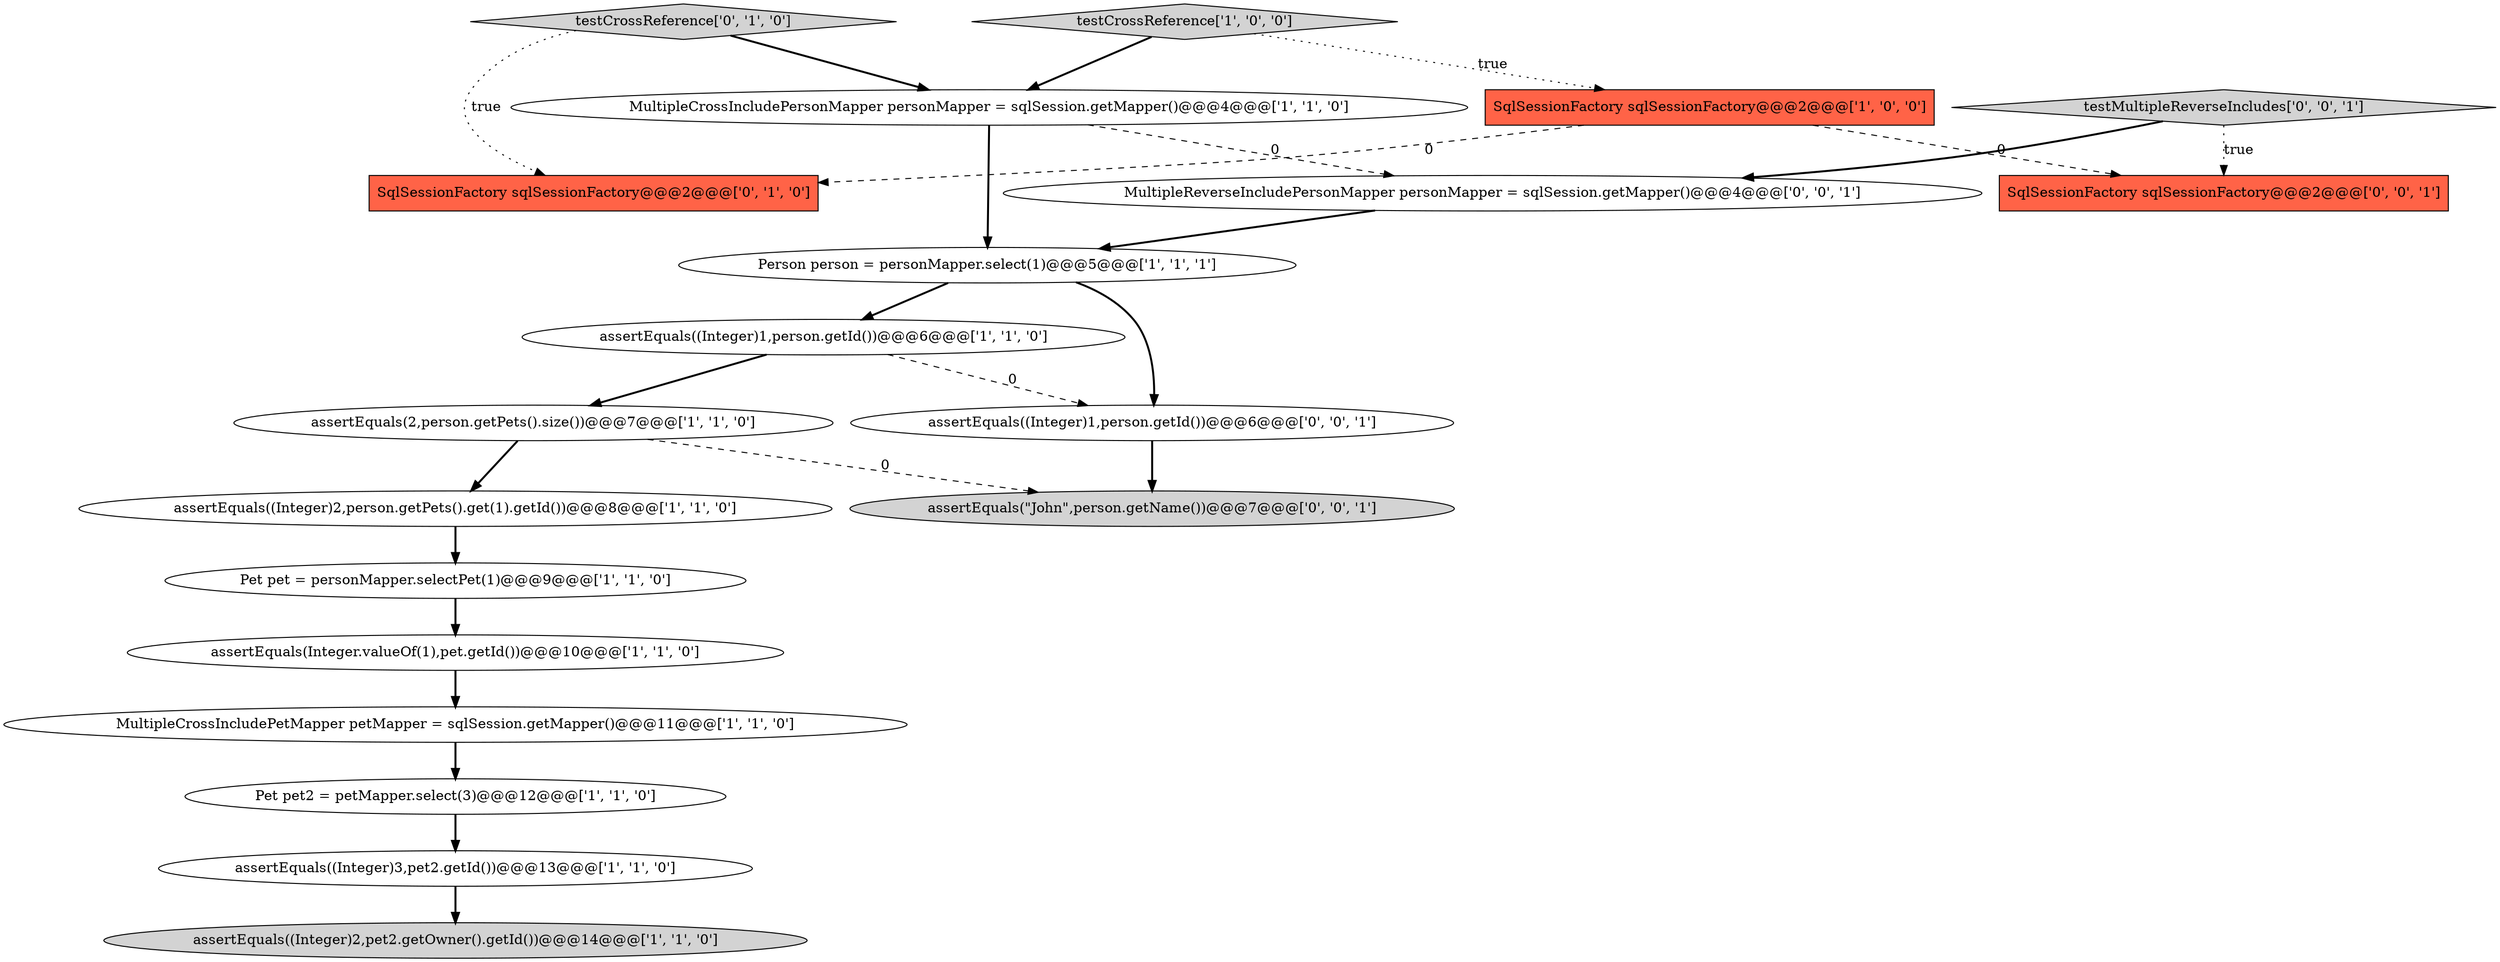 digraph {
14 [style = filled, label = "SqlSessionFactory sqlSessionFactory@@@2@@@['0', '1', '0']", fillcolor = tomato, shape = box image = "AAA1AAABBB2BBB"];
2 [style = filled, label = "assertEquals((Integer)1,person.getId())@@@6@@@['1', '1', '0']", fillcolor = white, shape = ellipse image = "AAA0AAABBB1BBB"];
6 [style = filled, label = "MultipleCrossIncludePersonMapper personMapper = sqlSession.getMapper()@@@4@@@['1', '1', '0']", fillcolor = white, shape = ellipse image = "AAA0AAABBB1BBB"];
16 [style = filled, label = "assertEquals((Integer)1,person.getId())@@@6@@@['0', '0', '1']", fillcolor = white, shape = ellipse image = "AAA0AAABBB3BBB"];
7 [style = filled, label = "Pet pet2 = petMapper.select(3)@@@12@@@['1', '1', '0']", fillcolor = white, shape = ellipse image = "AAA0AAABBB1BBB"];
17 [style = filled, label = "testMultipleReverseIncludes['0', '0', '1']", fillcolor = lightgray, shape = diamond image = "AAA0AAABBB3BBB"];
1 [style = filled, label = "assertEquals((Integer)2,pet2.getOwner().getId())@@@14@@@['1', '1', '0']", fillcolor = lightgray, shape = ellipse image = "AAA0AAABBB1BBB"];
11 [style = filled, label = "assertEquals(Integer.valueOf(1),pet.getId())@@@10@@@['1', '1', '0']", fillcolor = white, shape = ellipse image = "AAA0AAABBB1BBB"];
13 [style = filled, label = "testCrossReference['0', '1', '0']", fillcolor = lightgray, shape = diamond image = "AAA0AAABBB2BBB"];
15 [style = filled, label = "assertEquals(\"John\",person.getName())@@@7@@@['0', '0', '1']", fillcolor = lightgray, shape = ellipse image = "AAA0AAABBB3BBB"];
8 [style = filled, label = "assertEquals((Integer)2,person.getPets().get(1).getId())@@@8@@@['1', '1', '0']", fillcolor = white, shape = ellipse image = "AAA0AAABBB1BBB"];
9 [style = filled, label = "SqlSessionFactory sqlSessionFactory@@@2@@@['1', '0', '0']", fillcolor = tomato, shape = box image = "AAA1AAABBB1BBB"];
10 [style = filled, label = "Person person = personMapper.select(1)@@@5@@@['1', '1', '1']", fillcolor = white, shape = ellipse image = "AAA0AAABBB1BBB"];
12 [style = filled, label = "Pet pet = personMapper.selectPet(1)@@@9@@@['1', '1', '0']", fillcolor = white, shape = ellipse image = "AAA0AAABBB1BBB"];
0 [style = filled, label = "MultipleCrossIncludePetMapper petMapper = sqlSession.getMapper()@@@11@@@['1', '1', '0']", fillcolor = white, shape = ellipse image = "AAA0AAABBB1BBB"];
5 [style = filled, label = "assertEquals((Integer)3,pet2.getId())@@@13@@@['1', '1', '0']", fillcolor = white, shape = ellipse image = "AAA0AAABBB1BBB"];
18 [style = filled, label = "MultipleReverseIncludePersonMapper personMapper = sqlSession.getMapper()@@@4@@@['0', '0', '1']", fillcolor = white, shape = ellipse image = "AAA0AAABBB3BBB"];
4 [style = filled, label = "testCrossReference['1', '0', '0']", fillcolor = lightgray, shape = diamond image = "AAA0AAABBB1BBB"];
3 [style = filled, label = "assertEquals(2,person.getPets().size())@@@7@@@['1', '1', '0']", fillcolor = white, shape = ellipse image = "AAA0AAABBB1BBB"];
19 [style = filled, label = "SqlSessionFactory sqlSessionFactory@@@2@@@['0', '0', '1']", fillcolor = tomato, shape = box image = "AAA0AAABBB3BBB"];
16->15 [style = bold, label=""];
4->6 [style = bold, label=""];
2->3 [style = bold, label=""];
12->11 [style = bold, label=""];
0->7 [style = bold, label=""];
6->18 [style = dashed, label="0"];
9->19 [style = dashed, label="0"];
5->1 [style = bold, label=""];
7->5 [style = bold, label=""];
11->0 [style = bold, label=""];
9->14 [style = dashed, label="0"];
18->10 [style = bold, label=""];
10->16 [style = bold, label=""];
3->8 [style = bold, label=""];
6->10 [style = bold, label=""];
2->16 [style = dashed, label="0"];
17->19 [style = dotted, label="true"];
3->15 [style = dashed, label="0"];
10->2 [style = bold, label=""];
13->6 [style = bold, label=""];
4->9 [style = dotted, label="true"];
13->14 [style = dotted, label="true"];
8->12 [style = bold, label=""];
17->18 [style = bold, label=""];
}
